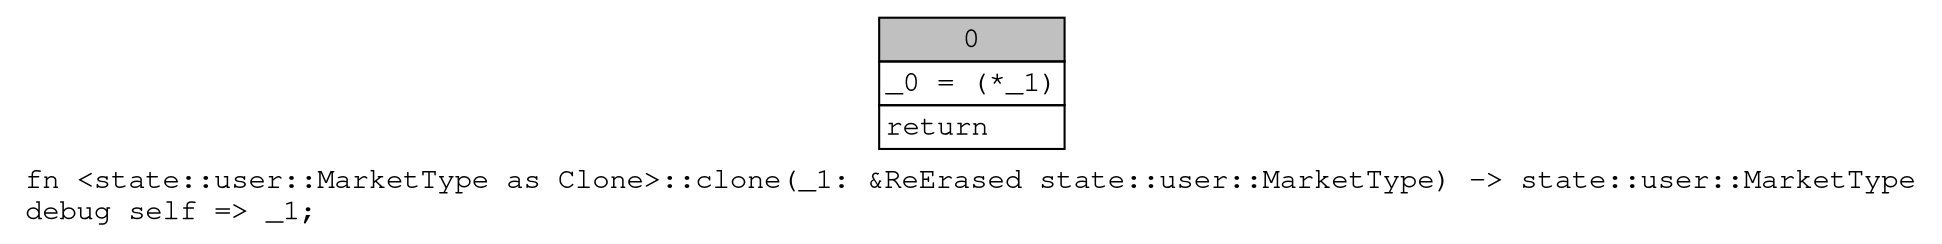 digraph Mir_0_18671 {
    graph [fontname="Courier, monospace"];
    node [fontname="Courier, monospace"];
    edge [fontname="Courier, monospace"];
    label=<fn &lt;state::user::MarketType as Clone&gt;::clone(_1: &amp;ReErased state::user::MarketType) -&gt; state::user::MarketType<br align="left"/>debug self =&gt; _1;<br align="left"/>>;
    bb0__0_18671 [shape="none", label=<<table border="0" cellborder="1" cellspacing="0"><tr><td bgcolor="gray" align="center" colspan="1">0</td></tr><tr><td align="left" balign="left">_0 = (*_1)<br/></td></tr><tr><td align="left">return</td></tr></table>>];
}

